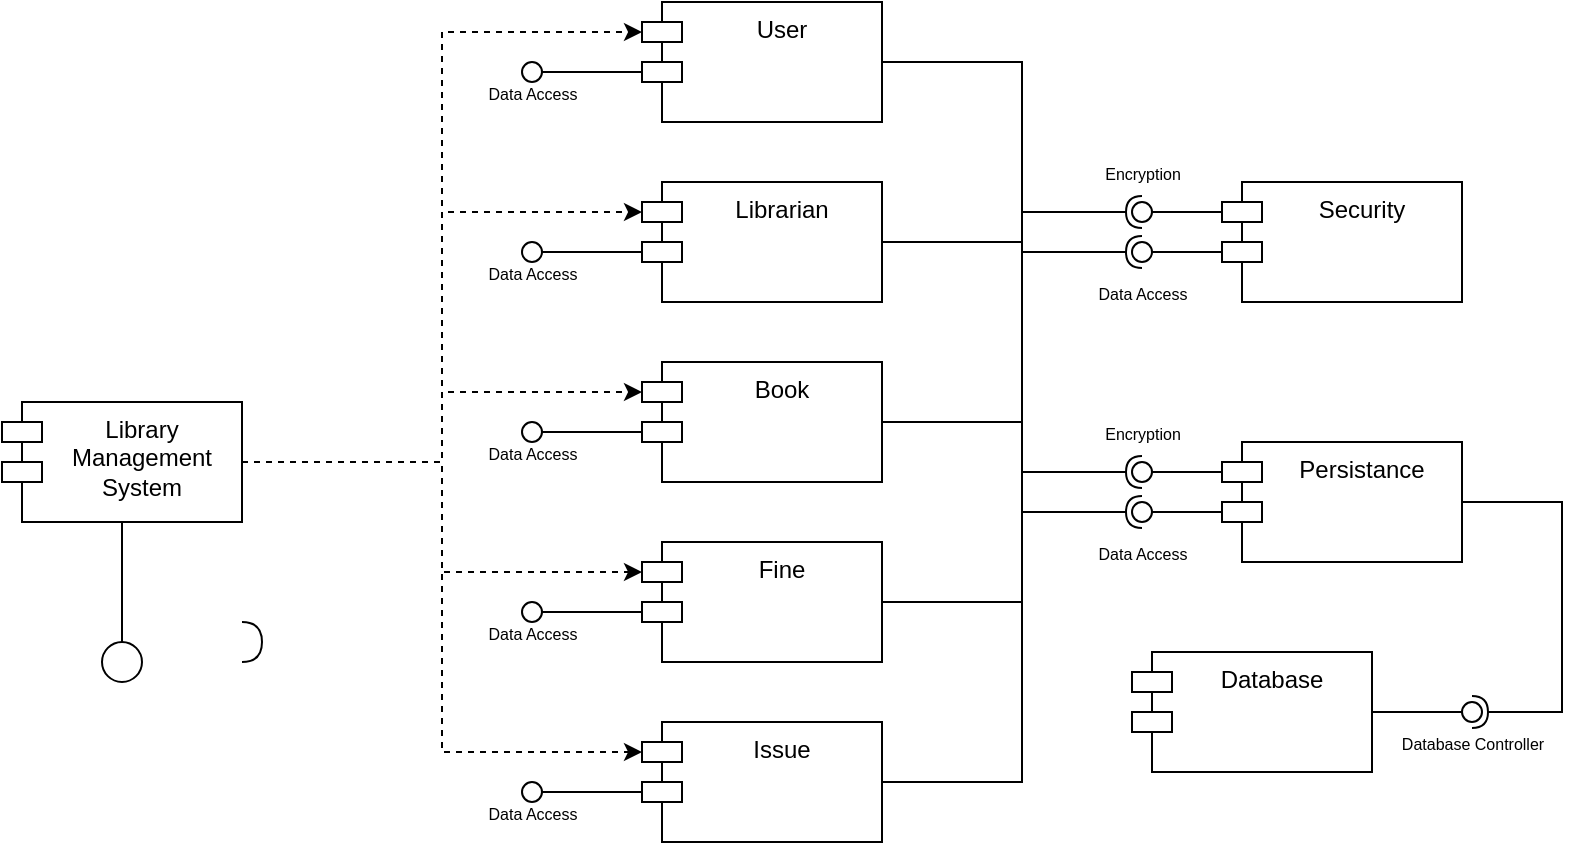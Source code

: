 <mxfile version="26.1.1">
  <diagram name="Page-1" id="y15ijetespWnFYnX3gGh">
    <mxGraphModel dx="755" dy="755" grid="1" gridSize="10" guides="1" tooltips="1" connect="1" arrows="1" fold="1" page="1" pageScale="1" pageWidth="827" pageHeight="1169" math="0" shadow="0">
      <root>
        <mxCell id="0" />
        <mxCell id="1" parent="0" />
        <mxCell id="b1b992KmtusgH-RNf2uJ-1" value="Library Management System" style="shape=module;align=left;spacingLeft=20;align=center;verticalAlign=top;whiteSpace=wrap;html=1;" vertex="1" parent="1">
          <mxGeometry x="20" y="380" width="120" height="60" as="geometry" />
        </mxCell>
        <mxCell id="b1b992KmtusgH-RNf2uJ-53" style="edgeStyle=orthogonalEdgeStyle;rounded=0;orthogonalLoop=1;jettySize=auto;html=1;entryX=1;entryY=0.5;entryDx=0;entryDy=0;endArrow=none;" edge="1" parent="1" source="b1b992KmtusgH-RNf2uJ-2" target="b1b992KmtusgH-RNf2uJ-6">
          <mxGeometry relative="1" as="geometry">
            <mxPoint x="530" y="570" as="targetPoint" />
            <Array as="points">
              <mxPoint x="530" y="210" />
              <mxPoint x="530" y="570" />
            </Array>
          </mxGeometry>
        </mxCell>
        <mxCell id="b1b992KmtusgH-RNf2uJ-2" value="User" style="shape=module;align=left;spacingLeft=20;align=center;verticalAlign=top;whiteSpace=wrap;html=1;" vertex="1" parent="1">
          <mxGeometry x="340" y="180" width="120" height="60" as="geometry" />
        </mxCell>
        <mxCell id="b1b992KmtusgH-RNf2uJ-54" style="edgeStyle=orthogonalEdgeStyle;rounded=0;orthogonalLoop=1;jettySize=auto;html=1;endArrow=none;" edge="1" parent="1" source="b1b992KmtusgH-RNf2uJ-3">
          <mxGeometry relative="1" as="geometry">
            <mxPoint x="530" y="300" as="targetPoint" />
          </mxGeometry>
        </mxCell>
        <mxCell id="b1b992KmtusgH-RNf2uJ-3" value="Librarian" style="shape=module;align=left;spacingLeft=20;align=center;verticalAlign=top;whiteSpace=wrap;html=1;" vertex="1" parent="1">
          <mxGeometry x="340" y="270" width="120" height="60" as="geometry" />
        </mxCell>
        <mxCell id="b1b992KmtusgH-RNf2uJ-4" value="Book" style="shape=module;align=left;spacingLeft=20;align=center;verticalAlign=top;whiteSpace=wrap;html=1;" vertex="1" parent="1">
          <mxGeometry x="340" y="360" width="120" height="60" as="geometry" />
        </mxCell>
        <mxCell id="b1b992KmtusgH-RNf2uJ-5" value="Fine" style="shape=module;align=left;spacingLeft=20;align=center;verticalAlign=top;whiteSpace=wrap;html=1;" vertex="1" parent="1">
          <mxGeometry x="340" y="450" width="120" height="60" as="geometry" />
        </mxCell>
        <mxCell id="b1b992KmtusgH-RNf2uJ-6" value="Issue" style="shape=module;align=left;spacingLeft=20;align=center;verticalAlign=top;whiteSpace=wrap;html=1;" vertex="1" parent="1">
          <mxGeometry x="340" y="540" width="120" height="60" as="geometry" />
        </mxCell>
        <mxCell id="b1b992KmtusgH-RNf2uJ-13" style="edgeStyle=orthogonalEdgeStyle;rounded=0;orthogonalLoop=1;jettySize=auto;html=1;entryX=0;entryY=0;entryDx=0;entryDy=15;entryPerimeter=0;dashed=1;" edge="1" parent="1" source="b1b992KmtusgH-RNf2uJ-1" target="b1b992KmtusgH-RNf2uJ-2">
          <mxGeometry relative="1" as="geometry" />
        </mxCell>
        <mxCell id="b1b992KmtusgH-RNf2uJ-17" style="edgeStyle=orthogonalEdgeStyle;rounded=0;orthogonalLoop=1;jettySize=auto;html=1;entryX=0;entryY=0;entryDx=0;entryDy=15;entryPerimeter=0;dashed=1;" edge="1" parent="1" source="b1b992KmtusgH-RNf2uJ-1" target="b1b992KmtusgH-RNf2uJ-3">
          <mxGeometry relative="1" as="geometry" />
        </mxCell>
        <mxCell id="b1b992KmtusgH-RNf2uJ-18" style="edgeStyle=orthogonalEdgeStyle;rounded=0;orthogonalLoop=1;jettySize=auto;html=1;entryX=0;entryY=0;entryDx=0;entryDy=15;entryPerimeter=0;dashed=1;" edge="1" parent="1" source="b1b992KmtusgH-RNf2uJ-1" target="b1b992KmtusgH-RNf2uJ-4">
          <mxGeometry relative="1" as="geometry" />
        </mxCell>
        <mxCell id="b1b992KmtusgH-RNf2uJ-19" style="dashed=1;edgeStyle=orthogonalEdgeStyle;rounded=0;orthogonalLoop=1;jettySize=auto;html=1;entryX=0;entryY=0;entryDx=0;entryDy=15;entryPerimeter=0;" edge="1" parent="1" source="b1b992KmtusgH-RNf2uJ-1" target="b1b992KmtusgH-RNf2uJ-5">
          <mxGeometry relative="1" as="geometry" />
        </mxCell>
        <mxCell id="b1b992KmtusgH-RNf2uJ-20" style="dashed=1;edgeStyle=orthogonalEdgeStyle;rounded=0;orthogonalLoop=1;jettySize=auto;html=1;entryX=0;entryY=0;entryDx=0;entryDy=15;entryPerimeter=0;" edge="1" parent="1" source="b1b992KmtusgH-RNf2uJ-1" target="b1b992KmtusgH-RNf2uJ-6">
          <mxGeometry relative="1" as="geometry" />
        </mxCell>
        <mxCell id="b1b992KmtusgH-RNf2uJ-25" style="edgeStyle=orthogonalEdgeStyle;rounded=0;orthogonalLoop=1;jettySize=auto;html=1;entryX=0.5;entryY=1;entryDx=0;entryDy=0;endArrow=none;" edge="1" parent="1" source="b1b992KmtusgH-RNf2uJ-21" target="b1b992KmtusgH-RNf2uJ-1">
          <mxGeometry relative="1" as="geometry" />
        </mxCell>
        <mxCell id="b1b992KmtusgH-RNf2uJ-21" value="" style="ellipse;html=1;verticalLabelPosition=bottom;sketch=0;" vertex="1" parent="1">
          <mxGeometry x="70" y="500" width="20" height="20" as="geometry" />
        </mxCell>
        <mxCell id="b1b992KmtusgH-RNf2uJ-22" value="" style="shape=requiredInterface;html=1;verticalLabelPosition=bottom;sketch=0;" vertex="1" parent="1">
          <mxGeometry x="140" y="490" width="10" height="20" as="geometry" />
        </mxCell>
        <mxCell id="b1b992KmtusgH-RNf2uJ-35" value="" style="group" vertex="1" connectable="0" parent="1">
          <mxGeometry x="280" y="210" width="10" height="10" as="geometry" />
        </mxCell>
        <mxCell id="b1b992KmtusgH-RNf2uJ-36" value="" style="group" vertex="1" connectable="0" parent="b1b992KmtusgH-RNf2uJ-35">
          <mxGeometry width="10" height="10" as="geometry" />
        </mxCell>
        <mxCell id="b1b992KmtusgH-RNf2uJ-27" style="edgeStyle=orthogonalEdgeStyle;rounded=0;orthogonalLoop=1;jettySize=auto;html=1;endArrow=none;entryX=0;entryY=0;entryDx=0;entryDy=35;entryPerimeter=0;" edge="1" parent="b1b992KmtusgH-RNf2uJ-36" source="b1b992KmtusgH-RNf2uJ-28" target="b1b992KmtusgH-RNf2uJ-2">
          <mxGeometry relative="1" as="geometry">
            <mxPoint x="50" y="5" as="targetPoint" />
          </mxGeometry>
        </mxCell>
        <mxCell id="b1b992KmtusgH-RNf2uJ-28" value="&lt;font style=&quot;font-size: 8px;&quot;&gt;Data Access&lt;/font&gt;" style="ellipse;html=1;verticalLabelPosition=bottom;sketch=0;" vertex="1" parent="b1b992KmtusgH-RNf2uJ-36">
          <mxGeometry width="10" height="10" as="geometry" />
        </mxCell>
        <mxCell id="b1b992KmtusgH-RNf2uJ-37" value="" style="group" vertex="1" connectable="0" parent="1">
          <mxGeometry x="280" y="300" width="10" height="10" as="geometry" />
        </mxCell>
        <mxCell id="b1b992KmtusgH-RNf2uJ-39" value="&lt;span style=&quot;font-size: 8px;&quot;&gt;Data Access&lt;/span&gt;" style="ellipse;html=1;verticalLabelPosition=bottom;sketch=0;" vertex="1" parent="b1b992KmtusgH-RNf2uJ-37">
          <mxGeometry width="10" height="10" as="geometry" />
        </mxCell>
        <mxCell id="b1b992KmtusgH-RNf2uJ-38" style="edgeStyle=orthogonalEdgeStyle;rounded=0;orthogonalLoop=1;jettySize=auto;html=1;endArrow=none;entryX=0;entryY=0;entryDx=0;entryDy=35;entryPerimeter=0;" edge="1" parent="1" source="b1b992KmtusgH-RNf2uJ-39" target="b1b992KmtusgH-RNf2uJ-3">
          <mxGeometry relative="1" as="geometry">
            <mxPoint x="330" y="305" as="targetPoint" />
          </mxGeometry>
        </mxCell>
        <mxCell id="b1b992KmtusgH-RNf2uJ-40" value="" style="group" vertex="1" connectable="0" parent="1">
          <mxGeometry x="280" y="390" width="10" height="10" as="geometry" />
        </mxCell>
        <mxCell id="b1b992KmtusgH-RNf2uJ-42" value="&lt;span style=&quot;font-size: 8px;&quot;&gt;Data Access&lt;/span&gt;" style="ellipse;html=1;verticalLabelPosition=bottom;sketch=0;" vertex="1" parent="b1b992KmtusgH-RNf2uJ-40">
          <mxGeometry width="10" height="10" as="geometry" />
        </mxCell>
        <mxCell id="b1b992KmtusgH-RNf2uJ-41" style="edgeStyle=orthogonalEdgeStyle;rounded=0;orthogonalLoop=1;jettySize=auto;html=1;endArrow=none;entryX=0;entryY=0;entryDx=0;entryDy=35;entryPerimeter=0;" edge="1" parent="1" source="b1b992KmtusgH-RNf2uJ-42" target="b1b992KmtusgH-RNf2uJ-4">
          <mxGeometry relative="1" as="geometry">
            <mxPoint x="330" y="395" as="targetPoint" />
          </mxGeometry>
        </mxCell>
        <mxCell id="b1b992KmtusgH-RNf2uJ-43" value="" style="group" vertex="1" connectable="0" parent="1">
          <mxGeometry x="280" y="480" width="10" height="10" as="geometry" />
        </mxCell>
        <mxCell id="b1b992KmtusgH-RNf2uJ-45" value="&lt;span style=&quot;font-size: 8px;&quot;&gt;Data Access&lt;/span&gt;" style="ellipse;html=1;verticalLabelPosition=bottom;sketch=0;" vertex="1" parent="b1b992KmtusgH-RNf2uJ-43">
          <mxGeometry width="10" height="10" as="geometry" />
        </mxCell>
        <mxCell id="b1b992KmtusgH-RNf2uJ-44" style="edgeStyle=orthogonalEdgeStyle;rounded=0;orthogonalLoop=1;jettySize=auto;html=1;endArrow=none;entryX=0;entryY=0;entryDx=0;entryDy=35;entryPerimeter=0;" edge="1" parent="1" source="b1b992KmtusgH-RNf2uJ-45" target="b1b992KmtusgH-RNf2uJ-5">
          <mxGeometry relative="1" as="geometry">
            <mxPoint x="330" y="485" as="targetPoint" />
          </mxGeometry>
        </mxCell>
        <mxCell id="b1b992KmtusgH-RNf2uJ-46" value="" style="group" vertex="1" connectable="0" parent="1">
          <mxGeometry x="280" y="570" width="10" height="10" as="geometry" />
        </mxCell>
        <mxCell id="b1b992KmtusgH-RNf2uJ-48" value="&lt;span style=&quot;font-size: 8px;&quot;&gt;Data Access&lt;/span&gt;" style="ellipse;html=1;verticalLabelPosition=bottom;sketch=0;" vertex="1" parent="b1b992KmtusgH-RNf2uJ-46">
          <mxGeometry width="10" height="10" as="geometry" />
        </mxCell>
        <mxCell id="b1b992KmtusgH-RNf2uJ-47" style="edgeStyle=orthogonalEdgeStyle;rounded=0;orthogonalLoop=1;jettySize=auto;html=1;endArrow=none;entryX=0;entryY=0;entryDx=0;entryDy=35;entryPerimeter=0;" edge="1" parent="1" source="b1b992KmtusgH-RNf2uJ-48" target="b1b992KmtusgH-RNf2uJ-6">
          <mxGeometry relative="1" as="geometry">
            <mxPoint x="330" y="575" as="targetPoint" />
          </mxGeometry>
        </mxCell>
        <mxCell id="b1b992KmtusgH-RNf2uJ-55" style="edgeStyle=orthogonalEdgeStyle;rounded=0;orthogonalLoop=1;jettySize=auto;html=1;endArrow=none;" edge="1" parent="1">
          <mxGeometry relative="1" as="geometry">
            <mxPoint x="530" y="390" as="targetPoint" />
            <mxPoint x="460" y="390" as="sourcePoint" />
          </mxGeometry>
        </mxCell>
        <mxCell id="b1b992KmtusgH-RNf2uJ-56" style="edgeStyle=orthogonalEdgeStyle;rounded=0;orthogonalLoop=1;jettySize=auto;html=1;endArrow=none;" edge="1" parent="1">
          <mxGeometry relative="1" as="geometry">
            <mxPoint x="530" y="480" as="targetPoint" />
            <mxPoint x="460" y="480" as="sourcePoint" />
          </mxGeometry>
        </mxCell>
        <mxCell id="b1b992KmtusgH-RNf2uJ-65" value="Security" style="shape=module;align=left;spacingLeft=20;align=center;verticalAlign=top;whiteSpace=wrap;html=1;" vertex="1" parent="1">
          <mxGeometry x="630" y="270" width="120" height="60" as="geometry" />
        </mxCell>
        <mxCell id="b1b992KmtusgH-RNf2uJ-62" value="" style="rounded=0;orthogonalLoop=1;jettySize=auto;html=1;endArrow=halfCircle;endFill=0;endSize=6;strokeWidth=1;sketch=0;" edge="1" parent="1" target="b1b992KmtusgH-RNf2uJ-64">
          <mxGeometry relative="1" as="geometry">
            <mxPoint x="530" y="305" as="sourcePoint" />
          </mxGeometry>
        </mxCell>
        <mxCell id="b1b992KmtusgH-RNf2uJ-63" value="" style="rounded=0;orthogonalLoop=1;jettySize=auto;html=1;endArrow=oval;endFill=0;sketch=0;sourcePerimeterSpacing=0;targetPerimeterSpacing=0;endSize=10;exitX=0;exitY=0;exitDx=0;exitDy=35;exitPerimeter=0;" edge="1" parent="1" target="b1b992KmtusgH-RNf2uJ-64" source="b1b992KmtusgH-RNf2uJ-65">
          <mxGeometry relative="1" as="geometry">
            <mxPoint x="630" y="308" as="sourcePoint" />
          </mxGeometry>
        </mxCell>
        <mxCell id="b1b992KmtusgH-RNf2uJ-64" value="" style="ellipse;whiteSpace=wrap;html=1;align=center;aspect=fixed;fillColor=none;strokeColor=none;resizable=0;perimeter=centerPerimeter;rotatable=0;allowArrows=0;points=[];outlineConnect=1;" vertex="1" parent="1">
          <mxGeometry x="585" y="300" width="10" height="10" as="geometry" />
        </mxCell>
        <mxCell id="b1b992KmtusgH-RNf2uJ-71" value="Persistance" style="shape=module;align=left;spacingLeft=20;align=center;verticalAlign=top;whiteSpace=wrap;html=1;" vertex="1" parent="1">
          <mxGeometry x="630" y="400" width="120" height="60" as="geometry" />
        </mxCell>
        <mxCell id="b1b992KmtusgH-RNf2uJ-72" value="" style="rounded=0;orthogonalLoop=1;jettySize=auto;html=1;endArrow=halfCircle;endFill=0;endSize=6;strokeWidth=1;sketch=0;" edge="1" parent="1" target="b1b992KmtusgH-RNf2uJ-74">
          <mxGeometry relative="1" as="geometry">
            <mxPoint x="530" y="415" as="sourcePoint" />
          </mxGeometry>
        </mxCell>
        <mxCell id="b1b992KmtusgH-RNf2uJ-73" value="" style="rounded=0;orthogonalLoop=1;jettySize=auto;html=1;endArrow=oval;endFill=0;sketch=0;sourcePerimeterSpacing=0;targetPerimeterSpacing=0;endSize=10;exitX=0;exitY=0;exitDx=0;exitDy=15;exitPerimeter=0;" edge="1" parent="1" source="b1b992KmtusgH-RNf2uJ-71" target="b1b992KmtusgH-RNf2uJ-74">
          <mxGeometry relative="1" as="geometry">
            <mxPoint x="630" y="415" as="sourcePoint" />
          </mxGeometry>
        </mxCell>
        <mxCell id="b1b992KmtusgH-RNf2uJ-74" value="" style="ellipse;whiteSpace=wrap;html=1;align=center;aspect=fixed;fillColor=none;strokeColor=none;resizable=0;perimeter=centerPerimeter;rotatable=0;allowArrows=0;points=[];outlineConnect=1;" vertex="1" parent="1">
          <mxGeometry x="585" y="410" width="10" height="10" as="geometry" />
        </mxCell>
        <mxCell id="b1b992KmtusgH-RNf2uJ-75" value="" style="rounded=0;orthogonalLoop=1;jettySize=auto;html=1;endArrow=halfCircle;endFill=0;endSize=6;strokeWidth=1;sketch=0;" edge="1" parent="1" target="b1b992KmtusgH-RNf2uJ-77">
          <mxGeometry relative="1" as="geometry">
            <mxPoint x="530" y="435" as="sourcePoint" />
          </mxGeometry>
        </mxCell>
        <mxCell id="b1b992KmtusgH-RNf2uJ-76" value="" style="rounded=0;orthogonalLoop=1;jettySize=auto;html=1;endArrow=oval;endFill=0;sketch=0;sourcePerimeterSpacing=0;targetPerimeterSpacing=0;endSize=10;exitX=0;exitY=0;exitDx=0;exitDy=35;exitPerimeter=0;" edge="1" parent="1" source="b1b992KmtusgH-RNf2uJ-71" target="b1b992KmtusgH-RNf2uJ-77">
          <mxGeometry relative="1" as="geometry">
            <mxPoint x="630" y="438" as="sourcePoint" />
          </mxGeometry>
        </mxCell>
        <mxCell id="b1b992KmtusgH-RNf2uJ-77" value="" style="ellipse;whiteSpace=wrap;html=1;align=center;aspect=fixed;fillColor=none;strokeColor=none;resizable=0;perimeter=centerPerimeter;rotatable=0;allowArrows=0;points=[];outlineConnect=1;" vertex="1" parent="1">
          <mxGeometry x="585" y="430" width="10" height="10" as="geometry" />
        </mxCell>
        <mxCell id="b1b992KmtusgH-RNf2uJ-78" value="" style="group" vertex="1" connectable="0" parent="1">
          <mxGeometry x="530" y="280" width="65" height="10" as="geometry" />
        </mxCell>
        <mxCell id="b1b992KmtusgH-RNf2uJ-50" value="" style="rounded=0;orthogonalLoop=1;jettySize=auto;html=1;endArrow=halfCircle;endFill=0;endSize=6;strokeWidth=1;sketch=0;" edge="1" parent="b1b992KmtusgH-RNf2uJ-78">
          <mxGeometry relative="1" as="geometry">
            <mxPoint y="5" as="sourcePoint" />
            <mxPoint x="60" y="5" as="targetPoint" />
          </mxGeometry>
        </mxCell>
        <mxCell id="b1b992KmtusgH-RNf2uJ-51" value="" style="rounded=0;orthogonalLoop=1;jettySize=auto;html=1;endArrow=oval;endFill=0;sketch=0;sourcePerimeterSpacing=0;targetPerimeterSpacing=0;endSize=10;exitX=0;exitY=0;exitDx=0;exitDy=15;exitPerimeter=0;" edge="1" parent="b1b992KmtusgH-RNf2uJ-78" source="b1b992KmtusgH-RNf2uJ-65">
          <mxGeometry relative="1" as="geometry">
            <mxPoint x="100" y="5" as="sourcePoint" />
            <mxPoint x="60" y="5" as="targetPoint" />
          </mxGeometry>
        </mxCell>
        <mxCell id="b1b992KmtusgH-RNf2uJ-79" value="&lt;font style=&quot;font-size: 8px;&quot;&gt;Encryption&lt;/font&gt;" style="text;html=1;align=center;verticalAlign=middle;resizable=0;points=[];autosize=1;strokeColor=none;fillColor=none;" vertex="1" parent="1">
          <mxGeometry x="560" y="250" width="60" height="30" as="geometry" />
        </mxCell>
        <mxCell id="b1b992KmtusgH-RNf2uJ-80" value="&lt;font style=&quot;font-size: 8px;&quot;&gt;Encryption&lt;/font&gt;" style="text;html=1;align=center;verticalAlign=middle;resizable=0;points=[];autosize=1;strokeColor=none;fillColor=none;" vertex="1" parent="1">
          <mxGeometry x="560" y="380" width="60" height="30" as="geometry" />
        </mxCell>
        <mxCell id="b1b992KmtusgH-RNf2uJ-81" value="&lt;font style=&quot;font-size: 8px;&quot;&gt;Data Access&lt;/font&gt;" style="text;html=1;align=center;verticalAlign=middle;resizable=0;points=[];autosize=1;strokeColor=none;fillColor=none;" vertex="1" parent="1">
          <mxGeometry x="555" y="310" width="70" height="30" as="geometry" />
        </mxCell>
        <mxCell id="b1b992KmtusgH-RNf2uJ-82" value="&lt;font style=&quot;font-size: 8px;&quot;&gt;Data Access&lt;/font&gt;" style="text;html=1;align=center;verticalAlign=middle;resizable=0;points=[];autosize=1;strokeColor=none;fillColor=none;" vertex="1" parent="1">
          <mxGeometry x="555" y="440" width="70" height="30" as="geometry" />
        </mxCell>
        <mxCell id="b1b992KmtusgH-RNf2uJ-83" value="" style="rounded=0;orthogonalLoop=1;jettySize=auto;html=1;endArrow=halfCircle;endFill=0;endSize=6;strokeWidth=1;sketch=0;exitX=1;exitY=0.5;exitDx=0;exitDy=0;" edge="1" target="b1b992KmtusgH-RNf2uJ-85" parent="1" source="b1b992KmtusgH-RNf2uJ-71">
          <mxGeometry relative="1" as="geometry">
            <mxPoint x="770" y="440" as="sourcePoint" />
            <Array as="points">
              <mxPoint x="800" y="430" />
              <mxPoint x="800" y="535" />
            </Array>
          </mxGeometry>
        </mxCell>
        <mxCell id="b1b992KmtusgH-RNf2uJ-84" value="" style="rounded=0;orthogonalLoop=1;jettySize=auto;html=1;endArrow=oval;endFill=0;sketch=0;sourcePerimeterSpacing=0;targetPerimeterSpacing=0;endSize=10;exitX=1;exitY=0.5;exitDx=0;exitDy=0;" edge="1" target="b1b992KmtusgH-RNf2uJ-85" parent="1" source="b1b992KmtusgH-RNf2uJ-87">
          <mxGeometry relative="1" as="geometry">
            <mxPoint x="710" y="535" as="sourcePoint" />
          </mxGeometry>
        </mxCell>
        <mxCell id="b1b992KmtusgH-RNf2uJ-85" value="" style="ellipse;whiteSpace=wrap;html=1;align=center;aspect=fixed;fillColor=none;strokeColor=none;resizable=0;perimeter=centerPerimeter;rotatable=0;allowArrows=0;points=[];outlineConnect=1;" vertex="1" parent="1">
          <mxGeometry x="750" y="530" width="10" height="10" as="geometry" />
        </mxCell>
        <mxCell id="b1b992KmtusgH-RNf2uJ-87" value="Database" style="shape=module;align=left;spacingLeft=20;align=center;verticalAlign=top;whiteSpace=wrap;html=1;" vertex="1" parent="1">
          <mxGeometry x="585" y="505" width="120" height="60" as="geometry" />
        </mxCell>
        <mxCell id="b1b992KmtusgH-RNf2uJ-88" value="&lt;font style=&quot;font-size: 8px;&quot;&gt;Database Controller&lt;/font&gt;" style="text;html=1;align=center;verticalAlign=middle;resizable=0;points=[];autosize=1;strokeColor=none;fillColor=none;" vertex="1" parent="1">
          <mxGeometry x="710" y="535" width="90" height="30" as="geometry" />
        </mxCell>
      </root>
    </mxGraphModel>
  </diagram>
</mxfile>
